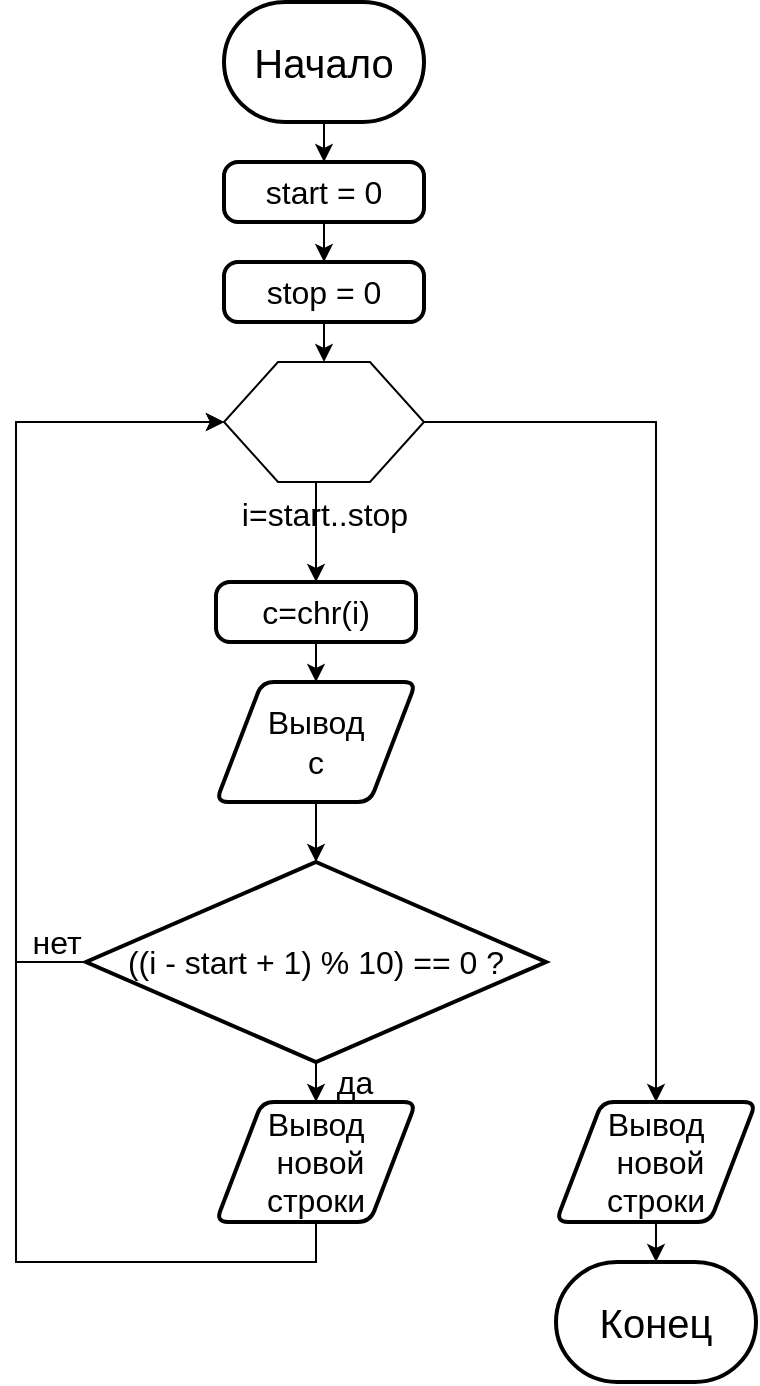 <mxfile version="17.2.1" type="device"><diagram id="C5RBs43oDa-KdzZeNtuy" name="Page-1"><mxGraphModel dx="1038" dy="641" grid="1" gridSize="10" guides="1" tooltips="1" connect="1" arrows="1" fold="1" page="1" pageScale="1" pageWidth="827" pageHeight="1169" math="0" shadow="0"><root><mxCell id="WIyWlLk6GJQsqaUBKTNV-0"/><mxCell id="WIyWlLk6GJQsqaUBKTNV-1" parent="WIyWlLk6GJQsqaUBKTNV-0"/><mxCell id="1krzgl-YLUGUa6vdjf0P-1" style="edgeStyle=orthogonalEdgeStyle;rounded=0;orthogonalLoop=1;jettySize=auto;html=1;exitX=0.5;exitY=1;exitDx=0;exitDy=0;exitPerimeter=0;entryX=0.5;entryY=0;entryDx=0;entryDy=0;fontSize=16;" edge="1" parent="WIyWlLk6GJQsqaUBKTNV-1" source="5FSRWbrrC5H5Z-ie-0Nd-0" target="1krzgl-YLUGUa6vdjf0P-0"><mxGeometry relative="1" as="geometry"/></mxCell><mxCell id="5FSRWbrrC5H5Z-ie-0Nd-0" value="&lt;font style=&quot;font-size: 20px&quot;&gt;Начало&lt;/font&gt;" style="strokeWidth=2;html=1;shape=mxgraph.flowchart.terminator;whiteSpace=wrap;" parent="WIyWlLk6GJQsqaUBKTNV-1" vertex="1"><mxGeometry x="364" y="10" width="100" height="60" as="geometry"/></mxCell><mxCell id="5FSRWbrrC5H5Z-ie-0Nd-1" value="Конец" style="strokeWidth=2;html=1;shape=mxgraph.flowchart.terminator;whiteSpace=wrap;fontSize=20;" parent="WIyWlLk6GJQsqaUBKTNV-1" vertex="1"><mxGeometry x="530" y="640" width="100" height="60" as="geometry"/></mxCell><mxCell id="1krzgl-YLUGUa6vdjf0P-3" style="edgeStyle=orthogonalEdgeStyle;rounded=0;orthogonalLoop=1;jettySize=auto;html=1;exitX=0.5;exitY=1;exitDx=0;exitDy=0;entryX=0.5;entryY=0;entryDx=0;entryDy=0;fontSize=16;" edge="1" parent="WIyWlLk6GJQsqaUBKTNV-1" source="1krzgl-YLUGUa6vdjf0P-0" target="1krzgl-YLUGUa6vdjf0P-2"><mxGeometry relative="1" as="geometry"/></mxCell><mxCell id="1krzgl-YLUGUa6vdjf0P-0" value="start = 0" style="rounded=1;whiteSpace=wrap;html=1;absoluteArcSize=1;arcSize=14;strokeWidth=2;fontSize=16;" vertex="1" parent="WIyWlLk6GJQsqaUBKTNV-1"><mxGeometry x="364" y="90" width="100" height="30" as="geometry"/></mxCell><mxCell id="1krzgl-YLUGUa6vdjf0P-5" style="edgeStyle=orthogonalEdgeStyle;rounded=0;orthogonalLoop=1;jettySize=auto;html=1;exitX=0.5;exitY=1;exitDx=0;exitDy=0;entryX=0.5;entryY=0;entryDx=0;entryDy=0;fontSize=16;" edge="1" parent="WIyWlLk6GJQsqaUBKTNV-1" source="1krzgl-YLUGUa6vdjf0P-2" target="1krzgl-YLUGUa6vdjf0P-4"><mxGeometry relative="1" as="geometry"/></mxCell><mxCell id="1krzgl-YLUGUa6vdjf0P-2" value="stop = 0" style="rounded=1;whiteSpace=wrap;html=1;absoluteArcSize=1;arcSize=14;strokeWidth=2;fontSize=16;" vertex="1" parent="WIyWlLk6GJQsqaUBKTNV-1"><mxGeometry x="364" y="140" width="100" height="30" as="geometry"/></mxCell><mxCell id="1krzgl-YLUGUa6vdjf0P-10" style="edgeStyle=orthogonalEdgeStyle;rounded=0;orthogonalLoop=1;jettySize=auto;html=1;exitX=0.5;exitY=1;exitDx=0;exitDy=0;entryX=0.5;entryY=0;entryDx=0;entryDy=0;fontSize=16;" edge="1" parent="WIyWlLk6GJQsqaUBKTNV-1" source="1krzgl-YLUGUa6vdjf0P-4" target="1krzgl-YLUGUa6vdjf0P-9"><mxGeometry relative="1" as="geometry"><Array as="points"><mxPoint x="410" y="250"/></Array></mxGeometry></mxCell><mxCell id="1krzgl-YLUGUa6vdjf0P-24" style="edgeStyle=orthogonalEdgeStyle;rounded=0;orthogonalLoop=1;jettySize=auto;html=1;exitX=1;exitY=0.5;exitDx=0;exitDy=0;entryX=0.5;entryY=0;entryDx=0;entryDy=0;fontSize=16;" edge="1" parent="WIyWlLk6GJQsqaUBKTNV-1" source="1krzgl-YLUGUa6vdjf0P-4" target="1krzgl-YLUGUa6vdjf0P-22"><mxGeometry relative="1" as="geometry"/></mxCell><mxCell id="1krzgl-YLUGUa6vdjf0P-4" value="i=start..stop" style="verticalLabelPosition=bottom;verticalAlign=top;html=1;shape=hexagon;perimeter=hexagonPerimeter2;arcSize=6;size=0.27;fontSize=16;" vertex="1" parent="WIyWlLk6GJQsqaUBKTNV-1"><mxGeometry x="364" y="190" width="100" height="60" as="geometry"/></mxCell><mxCell id="1krzgl-YLUGUa6vdjf0P-15" style="edgeStyle=orthogonalEdgeStyle;rounded=0;orthogonalLoop=1;jettySize=auto;html=1;exitX=0.5;exitY=1;exitDx=0;exitDy=0;entryX=0.5;entryY=0;entryDx=0;entryDy=0;entryPerimeter=0;fontSize=16;" edge="1" parent="WIyWlLk6GJQsqaUBKTNV-1" source="1krzgl-YLUGUa6vdjf0P-7" target="1krzgl-YLUGUa6vdjf0P-13"><mxGeometry relative="1" as="geometry"/></mxCell><mxCell id="1krzgl-YLUGUa6vdjf0P-7" value="Вывод&lt;br&gt;c" style="shape=parallelogram;html=1;strokeWidth=2;perimeter=parallelogramPerimeter;whiteSpace=wrap;rounded=1;arcSize=12;size=0.23;fontSize=16;" vertex="1" parent="WIyWlLk6GJQsqaUBKTNV-1"><mxGeometry x="360" y="350" width="100" height="60" as="geometry"/></mxCell><mxCell id="1krzgl-YLUGUa6vdjf0P-14" style="edgeStyle=orthogonalEdgeStyle;rounded=0;orthogonalLoop=1;jettySize=auto;html=1;exitX=0.5;exitY=1;exitDx=0;exitDy=0;entryX=0.5;entryY=0;entryDx=0;entryDy=0;fontSize=16;" edge="1" parent="WIyWlLk6GJQsqaUBKTNV-1" source="1krzgl-YLUGUa6vdjf0P-9" target="1krzgl-YLUGUa6vdjf0P-7"><mxGeometry relative="1" as="geometry"/></mxCell><mxCell id="1krzgl-YLUGUa6vdjf0P-9" value="c=chr(i)" style="rounded=1;whiteSpace=wrap;html=1;absoluteArcSize=1;arcSize=14;strokeWidth=2;fontSize=16;" vertex="1" parent="WIyWlLk6GJQsqaUBKTNV-1"><mxGeometry x="360" y="300" width="100" height="30" as="geometry"/></mxCell><mxCell id="1krzgl-YLUGUa6vdjf0P-17" style="edgeStyle=orthogonalEdgeStyle;rounded=0;orthogonalLoop=1;jettySize=auto;html=1;exitX=0.5;exitY=1;exitDx=0;exitDy=0;exitPerimeter=0;entryX=0.5;entryY=0;entryDx=0;entryDy=0;fontSize=16;" edge="1" parent="WIyWlLk6GJQsqaUBKTNV-1" source="1krzgl-YLUGUa6vdjf0P-13" target="1krzgl-YLUGUa6vdjf0P-16"><mxGeometry relative="1" as="geometry"/></mxCell><mxCell id="1krzgl-YLUGUa6vdjf0P-19" style="edgeStyle=orthogonalEdgeStyle;rounded=0;orthogonalLoop=1;jettySize=auto;html=1;exitX=0;exitY=0.5;exitDx=0;exitDy=0;exitPerimeter=0;entryX=0;entryY=0.5;entryDx=0;entryDy=0;fontSize=16;" edge="1" parent="WIyWlLk6GJQsqaUBKTNV-1" source="1krzgl-YLUGUa6vdjf0P-13" target="1krzgl-YLUGUa6vdjf0P-4"><mxGeometry relative="1" as="geometry"><Array as="points"><mxPoint x="260" y="490"/><mxPoint x="260" y="220"/></Array></mxGeometry></mxCell><mxCell id="1krzgl-YLUGUa6vdjf0P-13" value="((i - start + 1) % 10) == 0 ?" style="strokeWidth=2;html=1;shape=mxgraph.flowchart.decision;whiteSpace=wrap;fontSize=16;" vertex="1" parent="WIyWlLk6GJQsqaUBKTNV-1"><mxGeometry x="295" y="440" width="230" height="100" as="geometry"/></mxCell><mxCell id="1krzgl-YLUGUa6vdjf0P-20" style="edgeStyle=orthogonalEdgeStyle;rounded=0;orthogonalLoop=1;jettySize=auto;html=1;exitX=0.5;exitY=1;exitDx=0;exitDy=0;entryX=0;entryY=0.5;entryDx=0;entryDy=0;fontSize=16;" edge="1" parent="WIyWlLk6GJQsqaUBKTNV-1" source="1krzgl-YLUGUa6vdjf0P-16" target="1krzgl-YLUGUa6vdjf0P-4"><mxGeometry relative="1" as="geometry"><Array as="points"><mxPoint x="410" y="640"/><mxPoint x="260" y="640"/><mxPoint x="260" y="220"/></Array></mxGeometry></mxCell><mxCell id="1krzgl-YLUGUa6vdjf0P-16" value="Вывод&lt;br&gt;&amp;nbsp;новой строки" style="shape=parallelogram;html=1;strokeWidth=2;perimeter=parallelogramPerimeter;whiteSpace=wrap;rounded=1;arcSize=12;size=0.23;fontSize=16;" vertex="1" parent="WIyWlLk6GJQsqaUBKTNV-1"><mxGeometry x="360" y="560" width="100" height="60" as="geometry"/></mxCell><mxCell id="1krzgl-YLUGUa6vdjf0P-18" value="да" style="text;html=1;align=center;verticalAlign=middle;resizable=0;points=[];autosize=1;strokeColor=none;fillColor=none;fontSize=16;" vertex="1" parent="WIyWlLk6GJQsqaUBKTNV-1"><mxGeometry x="414" y="540" width="30" height="20" as="geometry"/></mxCell><mxCell id="1krzgl-YLUGUa6vdjf0P-21" value="нет" style="text;html=1;align=center;verticalAlign=middle;resizable=0;points=[];autosize=1;strokeColor=none;fillColor=none;fontSize=16;" vertex="1" parent="WIyWlLk6GJQsqaUBKTNV-1"><mxGeometry x="260" y="470" width="40" height="20" as="geometry"/></mxCell><mxCell id="1krzgl-YLUGUa6vdjf0P-23" style="edgeStyle=orthogonalEdgeStyle;rounded=0;orthogonalLoop=1;jettySize=auto;html=1;exitX=0.5;exitY=1;exitDx=0;exitDy=0;entryX=0.5;entryY=0;entryDx=0;entryDy=0;entryPerimeter=0;fontSize=16;" edge="1" parent="WIyWlLk6GJQsqaUBKTNV-1" source="1krzgl-YLUGUa6vdjf0P-22" target="5FSRWbrrC5H5Z-ie-0Nd-1"><mxGeometry relative="1" as="geometry"/></mxCell><mxCell id="1krzgl-YLUGUa6vdjf0P-22" value="Вывод&lt;br&gt;&amp;nbsp;новой строки" style="shape=parallelogram;html=1;strokeWidth=2;perimeter=parallelogramPerimeter;whiteSpace=wrap;rounded=1;arcSize=12;size=0.23;fontSize=16;" vertex="1" parent="WIyWlLk6GJQsqaUBKTNV-1"><mxGeometry x="530" y="560" width="100" height="60" as="geometry"/></mxCell></root></mxGraphModel></diagram></mxfile>